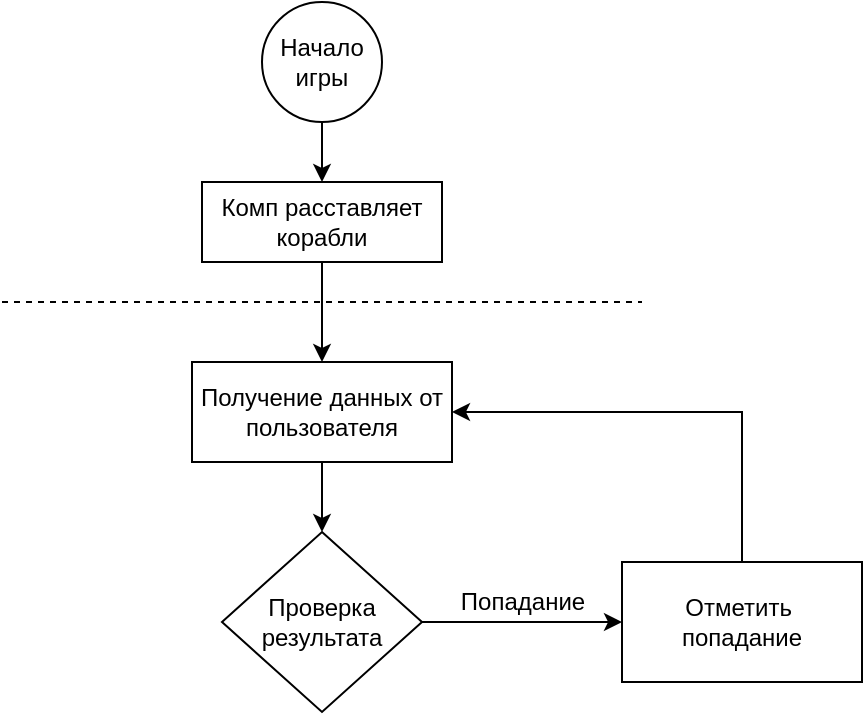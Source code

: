 <mxfile version="13.10.4" type="device"><diagram id="U6ptDR3kMQEEY24fL0W6" name="Page-1"><mxGraphModel dx="1182" dy="764" grid="1" gridSize="10" guides="1" tooltips="1" connect="1" arrows="1" fold="1" page="1" pageScale="1" pageWidth="827" pageHeight="1169" math="0" shadow="0"><root><mxCell id="0"/><mxCell id="1" parent="0"/><mxCell id="H9ePQMub626qyCeBxqvN-1" value="Начало игры" style="ellipse;whiteSpace=wrap;html=1;aspect=fixed;" vertex="1" parent="1"><mxGeometry x="370" y="10" width="60" height="60" as="geometry"/></mxCell><mxCell id="H9ePQMub626qyCeBxqvN-2" value="" style="endArrow=classic;html=1;exitX=0.5;exitY=1;exitDx=0;exitDy=0;" edge="1" parent="1" source="H9ePQMub626qyCeBxqvN-1"><mxGeometry width="50" height="50" relative="1" as="geometry"><mxPoint x="390" y="420" as="sourcePoint"/><mxPoint x="400" y="100" as="targetPoint"/></mxGeometry></mxCell><mxCell id="H9ePQMub626qyCeBxqvN-3" value="Комп расставляет корабли" style="rounded=0;whiteSpace=wrap;html=1;" vertex="1" parent="1"><mxGeometry x="340" y="100" width="120" height="40" as="geometry"/></mxCell><mxCell id="H9ePQMub626qyCeBxqvN-5" value="" style="endArrow=classic;html=1;exitX=0.5;exitY=1;exitDx=0;exitDy=0;" edge="1" parent="1" source="H9ePQMub626qyCeBxqvN-3"><mxGeometry width="50" height="50" relative="1" as="geometry"><mxPoint x="390" y="410" as="sourcePoint"/><mxPoint x="400" y="190" as="targetPoint"/></mxGeometry></mxCell><mxCell id="H9ePQMub626qyCeBxqvN-8" value="" style="endArrow=none;dashed=1;html=1;" edge="1" parent="1"><mxGeometry width="50" height="50" relative="1" as="geometry"><mxPoint x="240" y="160" as="sourcePoint"/><mxPoint x="560" y="160" as="targetPoint"/></mxGeometry></mxCell><mxCell id="H9ePQMub626qyCeBxqvN-9" value="Получение данных от пользователя" style="rounded=0;whiteSpace=wrap;html=1;" vertex="1" parent="1"><mxGeometry x="335" y="190" width="130" height="50" as="geometry"/></mxCell><mxCell id="H9ePQMub626qyCeBxqvN-10" value="" style="endArrow=classic;html=1;entryX=0.5;entryY=0;entryDx=0;entryDy=0;" edge="1" parent="1" target="H9ePQMub626qyCeBxqvN-11"><mxGeometry width="50" height="50" relative="1" as="geometry"><mxPoint x="400" y="240" as="sourcePoint"/><mxPoint x="400" y="270" as="targetPoint"/></mxGeometry></mxCell><mxCell id="H9ePQMub626qyCeBxqvN-11" value="Проверка результата" style="rhombus;whiteSpace=wrap;html=1;" vertex="1" parent="1"><mxGeometry x="350" y="275" width="100" height="90" as="geometry"/></mxCell><mxCell id="H9ePQMub626qyCeBxqvN-15" style="edgeStyle=orthogonalEdgeStyle;rounded=0;orthogonalLoop=1;jettySize=auto;html=1;exitX=0.5;exitY=0;exitDx=0;exitDy=0;entryX=1;entryY=0.5;entryDx=0;entryDy=0;" edge="1" parent="1" source="H9ePQMub626qyCeBxqvN-12" target="H9ePQMub626qyCeBxqvN-9"><mxGeometry relative="1" as="geometry"/></mxCell><mxCell id="H9ePQMub626qyCeBxqvN-12" value="Отметить&amp;nbsp;&lt;br&gt;попадание" style="rounded=0;whiteSpace=wrap;html=1;" vertex="1" parent="1"><mxGeometry x="550" y="290" width="120" height="60" as="geometry"/></mxCell><mxCell id="H9ePQMub626qyCeBxqvN-13" value="" style="endArrow=classic;html=1;entryX=0;entryY=0.5;entryDx=0;entryDy=0;" edge="1" parent="1" source="H9ePQMub626qyCeBxqvN-11" target="H9ePQMub626qyCeBxqvN-12"><mxGeometry width="50" height="50" relative="1" as="geometry"><mxPoint x="390" y="400" as="sourcePoint"/><mxPoint x="440" y="350" as="targetPoint"/></mxGeometry></mxCell><mxCell id="H9ePQMub626qyCeBxqvN-16" value="Попадание" style="text;html=1;align=center;verticalAlign=middle;resizable=0;points=[];autosize=1;" vertex="1" parent="1"><mxGeometry x="460" y="300" width="80" height="20" as="geometry"/></mxCell></root></mxGraphModel></diagram></mxfile>